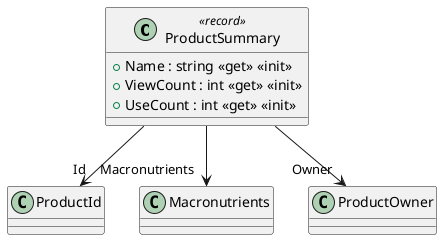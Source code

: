 @startuml
class ProductSummary <<record>> {
    + Name : string <<get>> <<init>>
    + ViewCount : int <<get>> <<init>>
    + UseCount : int <<get>> <<init>>
}
ProductSummary --> "Id" ProductId
ProductSummary --> "Macronutrients" Macronutrients
ProductSummary --> "Owner" ProductOwner
@enduml
